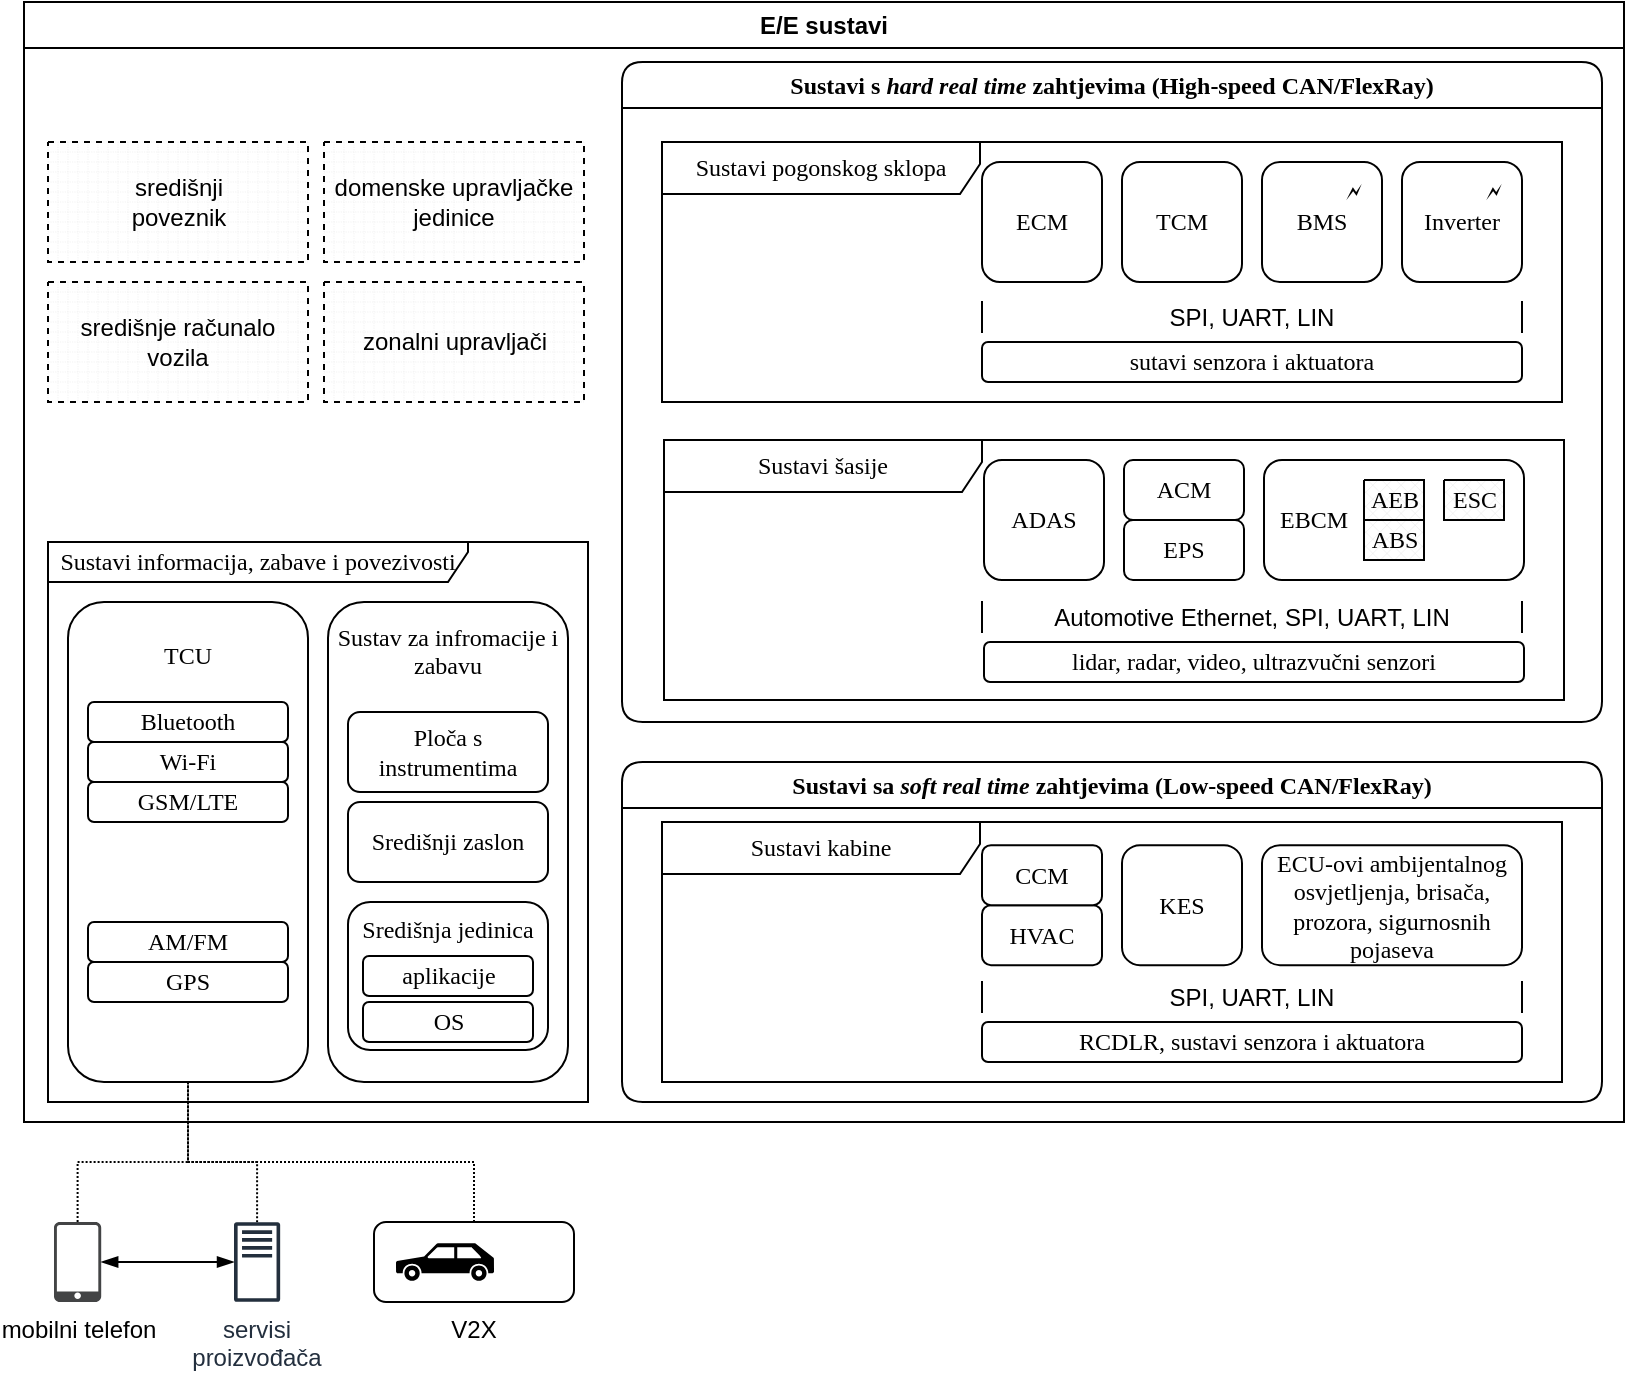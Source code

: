 <mxfile version="24.5.3" type="device">
  <diagram name="Page-1" id="LPA4ojUCi-n8MzSWMMpG">
    <mxGraphModel dx="1768" dy="935" grid="0" gridSize="10" guides="1" tooltips="1" connect="1" arrows="1" fold="1" page="1" pageScale="1" pageWidth="850" pageHeight="1100" math="0" shadow="0">
      <root>
        <mxCell id="0" />
        <mxCell id="1" parent="0" />
        <mxCell id="G_mk2p8V2u7blhUMgMDu-99" value="" style="edgeStyle=orthogonalEdgeStyle;rounded=0;orthogonalLoop=1;jettySize=auto;html=1;dashed=1;dashPattern=1 1;" edge="1" parent="1" source="G_mk2p8V2u7blhUMgMDu-75" target="V4z6lY2kIrRPjXeKWpMC-116">
          <mxGeometry relative="1" as="geometry">
            <Array as="points">
              <mxPoint x="52" y="610" />
              <mxPoint x="107" y="610" />
            </Array>
          </mxGeometry>
        </mxCell>
        <mxCell id="G_mk2p8V2u7blhUMgMDu-101" value="" style="edgeStyle=orthogonalEdgeStyle;rounded=0;orthogonalLoop=1;jettySize=auto;html=1;endArrow=blockThin;endFill=1;startArrow=blockThin;startFill=1;" edge="1" parent="1" source="G_mk2p8V2u7blhUMgMDu-75" target="G_mk2p8V2u7blhUMgMDu-79">
          <mxGeometry relative="1" as="geometry" />
        </mxCell>
        <mxCell id="G_mk2p8V2u7blhUMgMDu-75" value="mobilni telefon" style="sketch=0;pointerEvents=1;shadow=0;dashed=0;html=1;strokeColor=none;fillColor=#434445;aspect=fixed;labelPosition=center;verticalLabelPosition=bottom;verticalAlign=top;align=center;outlineConnect=0;shape=mxgraph.vvd.phone;" vertex="1" parent="1">
          <mxGeometry x="40" y="640" width="23.6" height="40" as="geometry" />
        </mxCell>
        <mxCell id="G_mk2p8V2u7blhUMgMDu-98" value="" style="edgeStyle=orthogonalEdgeStyle;rounded=0;orthogonalLoop=1;jettySize=auto;html=1;dashed=1;dashPattern=1 1;" edge="1" parent="1" source="G_mk2p8V2u7blhUMgMDu-79" target="V4z6lY2kIrRPjXeKWpMC-116">
          <mxGeometry relative="1" as="geometry">
            <Array as="points">
              <mxPoint x="142" y="610" />
              <mxPoint x="107" y="610" />
            </Array>
          </mxGeometry>
        </mxCell>
        <mxCell id="G_mk2p8V2u7blhUMgMDu-79" value="servisi proizvođača" style="sketch=0;outlineConnect=0;fontColor=#232F3E;gradientColor=none;fillColor=#232F3D;strokeColor=none;dashed=0;verticalLabelPosition=bottom;verticalAlign=top;align=center;html=1;fontSize=12;fontStyle=0;aspect=fixed;pointerEvents=1;shape=mxgraph.aws4.traditional_server;whiteSpace=wrap;" vertex="1" parent="1">
          <mxGeometry x="130" y="640" width="23.08" height="40" as="geometry" />
        </mxCell>
        <mxCell id="G_mk2p8V2u7blhUMgMDu-89" value="" style="group" vertex="1" connectable="0" parent="1">
          <mxGeometry x="25" y="30" width="800" height="560" as="geometry" />
        </mxCell>
        <mxCell id="G_mk2p8V2u7blhUMgMDu-45" value="domenske upravljačke jedinice" style="verticalLabelPosition=middle;verticalAlign=middle;html=1;shape=mxgraph.basic.patternFillRect;fillStyle=grid;step=5;fillStrokeWidth=0.2;fillStrokeColor=#dddddd;labelPosition=center;align=center;dashed=1;container=0;whiteSpace=wrap;" vertex="1" parent="G_mk2p8V2u7blhUMgMDu-89">
          <mxGeometry x="150" y="70" width="130" height="60" as="geometry" />
        </mxCell>
        <mxCell id="G_mk2p8V2u7blhUMgMDu-55" value="" style="group;container=0;" vertex="1" connectable="0" parent="G_mk2p8V2u7blhUMgMDu-89">
          <mxGeometry x="164.819" y="50" width="134.94" height="83" as="geometry" />
        </mxCell>
        <mxCell id="G_mk2p8V2u7blhUMgMDu-57" value="zonalni upravljači" style="verticalLabelPosition=middle;verticalAlign=middle;html=1;shape=mxgraph.basic.patternFillRect;fillStyle=grid;step=5;fillStrokeWidth=0.2;fillStrokeColor=#dddddd;labelPosition=center;align=center;dashed=1;container=0;" vertex="1" parent="G_mk2p8V2u7blhUMgMDu-89">
          <mxGeometry x="150" y="140" width="130" height="60" as="geometry" />
        </mxCell>
        <mxCell id="G_mk2p8V2u7blhUMgMDu-44" value="&lt;div&gt;središnji&lt;br&gt;&lt;/div&gt;&lt;div&gt;poveznik&lt;/div&gt;" style="verticalLabelPosition=middle;verticalAlign=middle;html=1;shape=mxgraph.basic.patternFillRect;fillStyle=grid;step=5;fillStrokeWidth=0.2;fillStrokeColor=#dddddd;labelPosition=center;align=center;dashed=1;container=0;" vertex="1" parent="G_mk2p8V2u7blhUMgMDu-89">
          <mxGeometry x="12" y="70" width="130" height="60" as="geometry" />
        </mxCell>
        <mxCell id="G_mk2p8V2u7blhUMgMDu-60" value="središnje računalo vozila" style="verticalLabelPosition=middle;verticalAlign=middle;html=1;shape=mxgraph.basic.patternFillRect;fillStyle=grid;step=5;fillStrokeWidth=0.2;fillStrokeColor=#dddddd;labelPosition=center;align=center;dashed=1;whiteSpace=wrap;container=0;" vertex="1" parent="G_mk2p8V2u7blhUMgMDu-89">
          <mxGeometry x="12" y="140" width="130" height="60" as="geometry" />
        </mxCell>
        <mxCell id="G_mk2p8V2u7blhUMgMDu-42" value="E/E sustavi" style="swimlane;whiteSpace=wrap;html=1;container=0;" vertex="1" parent="G_mk2p8V2u7blhUMgMDu-89">
          <mxGeometry width="800" height="560" as="geometry" />
        </mxCell>
        <mxCell id="G_mk2p8V2u7blhUMgMDu-106" value="SPI, UART, LIN" style="shape=partialRectangle;whiteSpace=wrap;html=1;top=0;bottom=0;fillColor=none;" vertex="1" parent="G_mk2p8V2u7blhUMgMDu-42">
          <mxGeometry x="479" y="150" width="270" height="15" as="geometry" />
        </mxCell>
        <mxCell id="G_mk2p8V2u7blhUMgMDu-107" value="Automotive Ethernet, SPI, UART, LIN" style="shape=partialRectangle;whiteSpace=wrap;html=1;top=0;bottom=0;fillColor=none;" vertex="1" parent="G_mk2p8V2u7blhUMgMDu-42">
          <mxGeometry x="479" y="300" width="270" height="15" as="geometry" />
        </mxCell>
        <mxCell id="G_mk2p8V2u7blhUMgMDu-108" value="SPI, UART, LIN" style="shape=partialRectangle;whiteSpace=wrap;html=1;top=0;bottom=0;fillColor=none;" vertex="1" parent="G_mk2p8V2u7blhUMgMDu-42">
          <mxGeometry x="479" y="490" width="270" height="15" as="geometry" />
        </mxCell>
        <mxCell id="V4z6lY2kIrRPjXeKWpMC-82" value="Sustavi s &lt;i&gt;hard real time &lt;/i&gt;zahtjevima (High-speed CAN/FlexRay)" style="swimlane;whiteSpace=wrap;html=1;rounded=1;pointerEvents=0;strokeColor=default;align=center;verticalAlign=middle;fontFamily=Times New Roman;fontSize=12;fontColor=default;fillColor=default;container=0;" parent="G_mk2p8V2u7blhUMgMDu-89" vertex="1">
          <mxGeometry x="299" y="30" width="490" height="330" as="geometry" />
        </mxCell>
        <mxCell id="V4z6lY2kIrRPjXeKWpMC-14" value="Sustavi šasije" style="shape=umlFrame;whiteSpace=wrap;pointerEvents=0;width=159;height=26;fontFamily=Times New Roman;rounded=0;direction=east;html=1;labelBorderColor=none;container=0;" parent="G_mk2p8V2u7blhUMgMDu-89" vertex="1">
          <mxGeometry x="320" y="219" width="450" height="130" as="geometry">
            <mxRectangle width="100" height="26" as="alternateBounds" />
          </mxGeometry>
        </mxCell>
        <mxCell id="V4z6lY2kIrRPjXeKWpMC-62" value="lidar, radar, video, ultrazvučni senzori" style="rounded=1;whiteSpace=wrap;html=1;pointerEvents=0;strokeColor=default;align=center;verticalAlign=middle;fontFamily=Times New Roman;fontSize=12;fontColor=default;fillColor=default;container=0;" parent="G_mk2p8V2u7blhUMgMDu-89" vertex="1">
          <mxGeometry x="480" y="320" width="270" height="20" as="geometry" />
        </mxCell>
        <mxCell id="V4z6lY2kIrRPjXeKWpMC-64" value="&lt;div align=&quot;center&quot;&gt;ADAS&lt;/div&gt;" style="rounded=1;whiteSpace=wrap;html=1;pointerEvents=0;strokeColor=default;align=center;verticalAlign=middle;fontFamily=Times New Roman;fontSize=12;fontColor=default;fillColor=default;container=0;spacingLeft=0;" parent="G_mk2p8V2u7blhUMgMDu-89" vertex="1">
          <mxGeometry x="480" y="229" width="60" height="60" as="geometry" />
        </mxCell>
        <mxCell id="V4z6lY2kIrRPjXeKWpMC-69" value="ACM" style="rounded=1;whiteSpace=wrap;html=1;pointerEvents=0;strokeColor=default;align=center;verticalAlign=middle;fontFamily=Times New Roman;fontSize=12;fontColor=default;fillColor=default;container=0;spacingLeft=0;" parent="G_mk2p8V2u7blhUMgMDu-89" vertex="1">
          <mxGeometry x="550" y="229" width="60" height="30" as="geometry" />
        </mxCell>
        <mxCell id="V4z6lY2kIrRPjXeKWpMC-70" value="EPS" style="rounded=1;whiteSpace=wrap;html=1;pointerEvents=0;strokeColor=default;align=center;verticalAlign=middle;fontFamily=Times New Roman;fontSize=12;fontColor=default;fillColor=default;container=0;spacingLeft=0;" parent="G_mk2p8V2u7blhUMgMDu-89" vertex="1">
          <mxGeometry x="550" y="259" width="60" height="30" as="geometry" />
        </mxCell>
        <mxCell id="V4z6lY2kIrRPjXeKWpMC-63" value="EBCM" style="rounded=1;whiteSpace=wrap;html=1;pointerEvents=0;strokeColor=default;align=left;verticalAlign=middle;fontFamily=Times New Roman;fontSize=12;fontColor=default;fillColor=default;container=0;spacingLeft=6;" parent="G_mk2p8V2u7blhUMgMDu-89" vertex="1">
          <mxGeometry x="620" y="229" width="130" height="60" as="geometry" />
        </mxCell>
        <mxCell id="V4z6lY2kIrRPjXeKWpMC-66" value="AEB" style="verticalLabelPosition=middle;verticalAlign=middle;html=1;shape=mxgraph.basic.patternFillRect;fillStyle=diagGrid;step=5;fillStrokeWidth=0.2;fillStrokeColor=#dddddd;rounded=0;pointerEvents=0;strokeColor=default;align=center;fontFamily=Times New Roman;fontSize=12;fontColor=default;fillColor=default;labelPosition=center;container=0;" parent="G_mk2p8V2u7blhUMgMDu-89" vertex="1">
          <mxGeometry x="670" y="239" width="30" height="20" as="geometry" />
        </mxCell>
        <mxCell id="V4z6lY2kIrRPjXeKWpMC-68" value="ABS" style="verticalLabelPosition=middle;verticalAlign=middle;html=1;shape=mxgraph.basic.patternFillRect;fillStyle=diagGrid;step=5;fillStrokeWidth=0.2;fillStrokeColor=#dddddd;rounded=0;pointerEvents=0;strokeColor=default;align=center;fontFamily=Times New Roman;fontSize=12;fontColor=default;fillColor=default;labelPosition=center;container=0;" parent="G_mk2p8V2u7blhUMgMDu-89" vertex="1">
          <mxGeometry x="670" y="259" width="30" height="20" as="geometry" />
        </mxCell>
        <mxCell id="V4z6lY2kIrRPjXeKWpMC-67" value="ESC" style="verticalLabelPosition=middle;verticalAlign=middle;html=1;shape=mxgraph.basic.patternFillRect;fillStyle=diagGrid;step=5;fillStrokeWidth=0.2;fillStrokeColor=#dddddd;rounded=0;pointerEvents=0;strokeColor=default;align=center;fontFamily=Times New Roman;fontSize=12;fontColor=default;fillColor=default;labelPosition=center;container=0;" parent="G_mk2p8V2u7blhUMgMDu-89" vertex="1">
          <mxGeometry x="710" y="239" width="30" height="20" as="geometry" />
        </mxCell>
        <mxCell id="4GpOcluebxsLAE5gSwX1-5" value="Sustavi pogonskog sklopa" style="shape=umlFrame;whiteSpace=wrap;pointerEvents=0;width=159;height=26;fontFamily=Times New Roman;rounded=0;direction=east;html=1;labelBorderColor=none;strokeColor=default;align=center;verticalAlign=middle;fontSize=12;fontColor=default;fillColor=default;container=0;" parent="G_mk2p8V2u7blhUMgMDu-89" vertex="1">
          <mxGeometry x="319" y="70" width="450" height="130" as="geometry" />
        </mxCell>
        <mxCell id="V4z6lY2kIrRPjXeKWpMC-6" value="ECM" style="rounded=1;whiteSpace=wrap;html=1;pointerEvents=0;strokeColor=default;align=center;verticalAlign=middle;fontFamily=Times New Roman;fontSize=12;fontColor=default;fillColor=default;container=0;" parent="G_mk2p8V2u7blhUMgMDu-89" vertex="1">
          <mxGeometry x="479" y="80" width="60" height="60" as="geometry" />
        </mxCell>
        <mxCell id="V4z6lY2kIrRPjXeKWpMC-7" value="TCM" style="rounded=1;whiteSpace=wrap;html=1;pointerEvents=0;strokeColor=default;align=center;verticalAlign=middle;fontFamily=Times New Roman;fontSize=12;fontColor=default;fillColor=default;container=0;" parent="G_mk2p8V2u7blhUMgMDu-89" vertex="1">
          <mxGeometry x="549" y="80" width="60" height="60" as="geometry" />
        </mxCell>
        <mxCell id="V4z6lY2kIrRPjXeKWpMC-59" value="sutavi senzora i aktuatora" style="rounded=1;whiteSpace=wrap;html=1;pointerEvents=0;strokeColor=default;align=center;verticalAlign=middle;fontFamily=Times New Roman;fontSize=12;fontColor=default;fillColor=default;container=0;" parent="G_mk2p8V2u7blhUMgMDu-89" vertex="1">
          <mxGeometry x="479" y="170" width="270" height="20" as="geometry" />
        </mxCell>
        <mxCell id="V4z6lY2kIrRPjXeKWpMC-49" value="Inverter" style="rounded=1;whiteSpace=wrap;html=1;pointerEvents=0;strokeColor=default;align=center;verticalAlign=middle;fontFamily=Times New Roman;fontSize=12;fontColor=default;fillColor=default;container=0;" parent="G_mk2p8V2u7blhUMgMDu-89" vertex="1">
          <mxGeometry x="689" y="80" width="60" height="60" as="geometry" />
        </mxCell>
        <mxCell id="V4z6lY2kIrRPjXeKWpMC-53" value="🗲" style="text;whiteSpace=wrap;fontFamily=Times New Roman;fontSize=12;fontColor=default;container=0;" parent="G_mk2p8V2u7blhUMgMDu-89" vertex="1">
          <mxGeometry x="729" y="80.5" width="20" height="20" as="geometry" />
        </mxCell>
        <mxCell id="V4z6lY2kIrRPjXeKWpMC-48" value="BMS" style="rounded=1;whiteSpace=wrap;html=1;pointerEvents=0;strokeColor=default;align=center;verticalAlign=middle;fontFamily=Times New Roman;fontSize=12;fontColor=default;fillColor=default;container=0;" parent="G_mk2p8V2u7blhUMgMDu-89" vertex="1">
          <mxGeometry x="619" y="80" width="60" height="60" as="geometry" />
        </mxCell>
        <mxCell id="V4z6lY2kIrRPjXeKWpMC-54" value="🗲" style="text;whiteSpace=wrap;fontFamily=Times New Roman;fontSize=12;fontColor=default;container=0;" parent="G_mk2p8V2u7blhUMgMDu-89" vertex="1">
          <mxGeometry x="659" y="80.5" width="20" height="20" as="geometry" />
        </mxCell>
        <mxCell id="V4z6lY2kIrRPjXeKWpMC-83" value="Sustavi sa &lt;i&gt;soft real time &lt;/i&gt;zahtjevima (Low-speed CAN/FlexRay)" style="swimlane;whiteSpace=wrap;html=1;rounded=1;pointerEvents=0;strokeColor=default;align=center;verticalAlign=middle;fontFamily=Times New Roman;fontSize=12;fontColor=default;fillColor=default;container=0;" parent="G_mk2p8V2u7blhUMgMDu-89" vertex="1">
          <mxGeometry x="299" y="380" width="490" height="170" as="geometry" />
        </mxCell>
        <mxCell id="V4z6lY2kIrRPjXeKWpMC-23" value="Sustavi kabine" style="shape=umlFrame;whiteSpace=wrap;pointerEvents=0;width=159;height=26;fontFamily=Times New Roman;rounded=0;direction=east;html=1;labelBorderColor=none;container=0;" parent="G_mk2p8V2u7blhUMgMDu-89" vertex="1">
          <mxGeometry x="319" y="410" width="450" height="130" as="geometry">
            <mxRectangle width="110" height="30" as="alternateBounds" />
          </mxGeometry>
        </mxCell>
        <mxCell id="V4z6lY2kIrRPjXeKWpMC-73" value="RCDLR, sustavi senzora i aktuatora" style="rounded=1;whiteSpace=wrap;html=1;pointerEvents=0;strokeColor=default;align=center;verticalAlign=middle;fontFamily=Times New Roman;fontSize=12;fontColor=default;fillColor=default;container=0;aspect=fixed;" parent="G_mk2p8V2u7blhUMgMDu-89" vertex="1">
          <mxGeometry x="479" y="510.002" width="270" height="20" as="geometry" />
        </mxCell>
        <mxCell id="V4z6lY2kIrRPjXeKWpMC-79" value="KES" style="rounded=1;whiteSpace=wrap;html=1;pointerEvents=0;strokeColor=default;align=center;verticalAlign=middle;fontFamily=Times New Roman;fontSize=12;fontColor=default;fillColor=default;container=0;spacingLeft=0;aspect=fixed;" parent="G_mk2p8V2u7blhUMgMDu-89" vertex="1">
          <mxGeometry x="549" y="421.57" width="60" height="60" as="geometry" />
        </mxCell>
        <mxCell id="V4z6lY2kIrRPjXeKWpMC-80" value="&lt;div&gt;ECU-ovi ambijentalnog osvjetljenja, brisača, prozora, sigurnosnih pojaseva&lt;br&gt;&lt;/div&gt;" style="rounded=1;html=1;pointerEvents=0;strokeColor=default;align=center;verticalAlign=middle;fontFamily=Times New Roman;fontSize=12;fontColor=default;fillColor=default;container=0;spacingLeft=0;horizontal=1;whiteSpace=wrap;aspect=fixed;" parent="G_mk2p8V2u7blhUMgMDu-89" vertex="1">
          <mxGeometry x="619" y="421.57" width="130" height="60" as="geometry" />
        </mxCell>
        <mxCell id="V4z6lY2kIrRPjXeKWpMC-75" value="HVAC" style="rounded=1;whiteSpace=wrap;html=1;pointerEvents=0;strokeColor=default;align=center;verticalAlign=middle;fontFamily=Times New Roman;fontSize=12;fontColor=default;fillColor=default;container=0;spacingLeft=0;aspect=fixed;" parent="G_mk2p8V2u7blhUMgMDu-89" vertex="1">
          <mxGeometry x="479" y="451.57" width="60" height="30" as="geometry" />
        </mxCell>
        <mxCell id="V4z6lY2kIrRPjXeKWpMC-78" value="CCM" style="rounded=1;whiteSpace=wrap;html=1;pointerEvents=0;strokeColor=default;align=center;verticalAlign=middle;fontFamily=Times New Roman;fontSize=12;fontColor=default;fillColor=default;container=0;spacingLeft=0;aspect=fixed;" parent="G_mk2p8V2u7blhUMgMDu-89" vertex="1">
          <mxGeometry x="479" y="421.57" width="60" height="30" as="geometry" />
        </mxCell>
        <mxCell id="V4z6lY2kIrRPjXeKWpMC-101" value="Sustavi informacija, zabave i povezivosti" style="shape=umlFrame;whiteSpace=wrap;pointerEvents=0;width=210;height=20;fontFamily=Times New Roman;rounded=0;direction=east;html=1;labelBorderColor=none;strokeColor=default;align=center;verticalAlign=middle;fontSize=12;fontColor=default;fillColor=default;container=0;" parent="G_mk2p8V2u7blhUMgMDu-89" vertex="1">
          <mxGeometry x="12" y="270" width="270" height="280" as="geometry" />
        </mxCell>
        <mxCell id="V4z6lY2kIrRPjXeKWpMC-103" value="Sustav za infromacije i zabavu" style="rounded=1;whiteSpace=wrap;html=1;pointerEvents=0;strokeColor=default;align=center;verticalAlign=top;fontFamily=Times New Roman;fontSize=12;fontColor=default;fillColor=default;container=0;spacingTop=4;" parent="G_mk2p8V2u7blhUMgMDu-89" vertex="1">
          <mxGeometry x="152" y="300" width="120" height="240" as="geometry" />
        </mxCell>
        <mxCell id="G_mk2p8V2u7blhUMgMDu-2" value="Ploča s instrumentima" style="rounded=1;whiteSpace=wrap;html=1;fontFamily=Times New Roman;container=0;" vertex="1" parent="G_mk2p8V2u7blhUMgMDu-89">
          <mxGeometry x="162" y="355" width="100" height="40" as="geometry" />
        </mxCell>
        <mxCell id="G_mk2p8V2u7blhUMgMDu-6" value="Središnji zaslon" style="rounded=1;whiteSpace=wrap;html=1;fontFamily=Times New Roman;container=0;" vertex="1" parent="G_mk2p8V2u7blhUMgMDu-89">
          <mxGeometry x="162" y="400" width="100" height="40" as="geometry" />
        </mxCell>
        <mxCell id="G_mk2p8V2u7blhUMgMDu-3" value="Središnja jedinica" style="rounded=1;whiteSpace=wrap;html=1;fontFamily=Times New Roman;verticalAlign=top;container=0;" vertex="1" parent="G_mk2p8V2u7blhUMgMDu-89">
          <mxGeometry x="162" y="450" width="100" height="74" as="geometry" />
        </mxCell>
        <mxCell id="G_mk2p8V2u7blhUMgMDu-5" value="OS" style="rounded=1;whiteSpace=wrap;html=1;pointerEvents=0;strokeColor=default;align=center;verticalAlign=middle;fontFamily=Times New Roman;fontSize=12;fontColor=default;fillColor=default;container=0;" vertex="1" parent="G_mk2p8V2u7blhUMgMDu-89">
          <mxGeometry x="169.5" y="500" width="85" height="20" as="geometry" />
        </mxCell>
        <mxCell id="G_mk2p8V2u7blhUMgMDu-76" value="aplikacije" style="rounded=1;whiteSpace=wrap;html=1;pointerEvents=0;strokeColor=default;align=center;verticalAlign=middle;fontFamily=Times New Roman;fontSize=12;fontColor=default;fillColor=default;container=0;" vertex="1" parent="G_mk2p8V2u7blhUMgMDu-89">
          <mxGeometry x="169.5" y="477" width="85" height="20" as="geometry" />
        </mxCell>
        <mxCell id="V4z6lY2kIrRPjXeKWpMC-113" value="TCU" style="rounded=1;whiteSpace=wrap;html=1;pointerEvents=0;strokeColor=default;align=center;verticalAlign=top;fontFamily=Times New Roman;fontSize=12;fontColor=default;fillColor=default;container=0;spacingTop=13;" parent="G_mk2p8V2u7blhUMgMDu-89" vertex="1">
          <mxGeometry x="22" y="300" width="120" height="240" as="geometry" />
        </mxCell>
        <mxCell id="V4z6lY2kIrRPjXeKWpMC-102" value="Bluetooth" style="rounded=1;whiteSpace=wrap;html=1;pointerEvents=0;strokeColor=default;align=center;verticalAlign=middle;fontFamily=Times New Roman;fontSize=12;fontColor=default;fillColor=default;container=0;" parent="G_mk2p8V2u7blhUMgMDu-89" vertex="1">
          <mxGeometry x="32" y="350" width="100" height="20" as="geometry" />
        </mxCell>
        <mxCell id="V4z6lY2kIrRPjXeKWpMC-114" value="Wi-Fi" style="rounded=1;whiteSpace=wrap;html=1;pointerEvents=0;strokeColor=default;align=center;verticalAlign=middle;fontFamily=Times New Roman;fontSize=12;fontColor=default;fillColor=default;container=0;" parent="G_mk2p8V2u7blhUMgMDu-89" vertex="1">
          <mxGeometry x="32" y="370" width="100" height="20" as="geometry" />
        </mxCell>
        <mxCell id="V4z6lY2kIrRPjXeKWpMC-115" value="AM/FM" style="rounded=1;whiteSpace=wrap;html=1;pointerEvents=0;strokeColor=default;align=center;verticalAlign=middle;fontFamily=Times New Roman;fontSize=12;fontColor=default;fillColor=default;container=0;" parent="G_mk2p8V2u7blhUMgMDu-89" vertex="1">
          <mxGeometry x="32" y="460" width="100" height="20" as="geometry" />
        </mxCell>
        <mxCell id="V4z6lY2kIrRPjXeKWpMC-116" value="GPS" style="rounded=1;whiteSpace=wrap;html=1;pointerEvents=0;strokeColor=default;align=center;verticalAlign=middle;fontFamily=Times New Roman;fontSize=12;fontColor=default;fillColor=default;container=0;" parent="G_mk2p8V2u7blhUMgMDu-89" vertex="1">
          <mxGeometry x="32" y="480" width="100" height="20" as="geometry" />
        </mxCell>
        <mxCell id="G_mk2p8V2u7blhUMgMDu-1" value="GSM/LTE" style="rounded=1;whiteSpace=wrap;html=1;pointerEvents=0;strokeColor=default;align=center;verticalAlign=middle;fontFamily=Times New Roman;fontSize=12;fontColor=default;fillColor=default;container=0;" vertex="1" parent="G_mk2p8V2u7blhUMgMDu-89">
          <mxGeometry x="32" y="390" width="100" height="20" as="geometry" />
        </mxCell>
        <mxCell id="G_mk2p8V2u7blhUMgMDu-96" value="V2X" style="group;labelPosition=center;verticalLabelPosition=bottom;align=center;verticalAlign=top;" vertex="1" connectable="0" parent="1">
          <mxGeometry x="200" y="640" width="100" height="40" as="geometry" />
        </mxCell>
        <mxCell id="G_mk2p8V2u7blhUMgMDu-84" value="" style="rounded=1;whiteSpace=wrap;html=1;container=0;" vertex="1" parent="G_mk2p8V2u7blhUMgMDu-96">
          <mxGeometry width="100" height="40" as="geometry" />
        </mxCell>
        <mxCell id="G_mk2p8V2u7blhUMgMDu-82" value="" style="shape=image;html=1;verticalAlign=top;verticalLabelPosition=bottom;labelBackgroundColor=#ffffff;imageAspect=0;aspect=fixed;image=https://cdn0.iconfinder.com/data/icons/iconsweets2/40/light_signal.png;container=0;" vertex="1" parent="G_mk2p8V2u7blhUMgMDu-96">
          <mxGeometry x="60" width="40" height="40" as="geometry" />
        </mxCell>
        <mxCell id="G_mk2p8V2u7blhUMgMDu-83" value="" style="shape=mxgraph.signs.transportation.car_3;html=1;pointerEvents=1;fillColor=#000000;strokeColor=none;verticalLabelPosition=bottom;verticalAlign=top;align=center;container=0;" vertex="1" parent="G_mk2p8V2u7blhUMgMDu-96">
          <mxGeometry x="11" y="10.6" width="49" height="18.81" as="geometry" />
        </mxCell>
        <mxCell id="G_mk2p8V2u7blhUMgMDu-100" style="edgeStyle=orthogonalEdgeStyle;rounded=0;orthogonalLoop=1;jettySize=auto;html=1;exitX=0.5;exitY=1;exitDx=0;exitDy=0;entryX=0.5;entryY=0;entryDx=0;entryDy=0;endArrow=none;endFill=0;dashed=1;dashPattern=1 1;" edge="1" parent="1" source="V4z6lY2kIrRPjXeKWpMC-113" target="G_mk2p8V2u7blhUMgMDu-84">
          <mxGeometry relative="1" as="geometry">
            <Array as="points">
              <mxPoint x="107" y="610" />
              <mxPoint x="250" y="610" />
            </Array>
          </mxGeometry>
        </mxCell>
      </root>
    </mxGraphModel>
  </diagram>
</mxfile>
